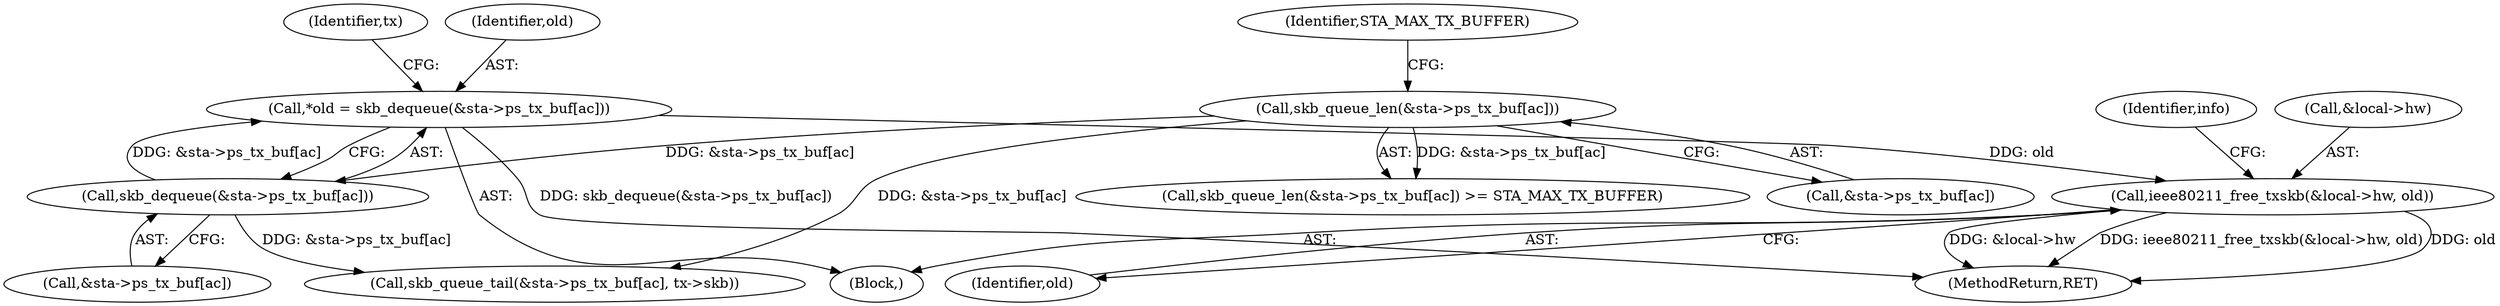 digraph "0_linux_1d147bfa64293b2723c4fec50922168658e613ba_1@pointer" {
"1000218" [label="(Call,*old = skb_dequeue(&sta->ps_tx_buf[ac]))"];
"1000220" [label="(Call,skb_dequeue(&sta->ps_tx_buf[ac]))"];
"1000208" [label="(Call,skb_queue_len(&sta->ps_tx_buf[ac]))"];
"1000238" [label="(Call,ieee80211_free_txskb(&local->hw, old))"];
"1000238" [label="(Call,ieee80211_free_txskb(&local->hw, old))"];
"1000215" [label="(Identifier,STA_MAX_TX_BUFFER)"];
"1000239" [label="(Call,&local->hw)"];
"1000229" [label="(Identifier,tx)"];
"1000280" [label="(Call,skb_queue_tail(&sta->ps_tx_buf[ac], tx->skb))"];
"1000207" [label="(Call,skb_queue_len(&sta->ps_tx_buf[ac]) >= STA_MAX_TX_BUFFER)"];
"1000218" [label="(Call,*old = skb_dequeue(&sta->ps_tx_buf[ac]))"];
"1000209" [label="(Call,&sta->ps_tx_buf[ac])"];
"1000243" [label="(Identifier,old)"];
"1000220" [label="(Call,skb_dequeue(&sta->ps_tx_buf[ac]))"];
"1000221" [label="(Call,&sta->ps_tx_buf[ac])"];
"1000219" [label="(Identifier,old)"];
"1000208" [label="(Call,skb_queue_len(&sta->ps_tx_buf[ac]))"];
"1000334" [label="(MethodReturn,RET)"];
"1000216" [label="(Block,)"];
"1000254" [label="(Identifier,info)"];
"1000218" -> "1000216"  [label="AST: "];
"1000218" -> "1000220"  [label="CFG: "];
"1000219" -> "1000218"  [label="AST: "];
"1000220" -> "1000218"  [label="AST: "];
"1000229" -> "1000218"  [label="CFG: "];
"1000218" -> "1000334"  [label="DDG: skb_dequeue(&sta->ps_tx_buf[ac])"];
"1000220" -> "1000218"  [label="DDG: &sta->ps_tx_buf[ac]"];
"1000218" -> "1000238"  [label="DDG: old"];
"1000220" -> "1000221"  [label="CFG: "];
"1000221" -> "1000220"  [label="AST: "];
"1000208" -> "1000220"  [label="DDG: &sta->ps_tx_buf[ac]"];
"1000220" -> "1000280"  [label="DDG: &sta->ps_tx_buf[ac]"];
"1000208" -> "1000207"  [label="AST: "];
"1000208" -> "1000209"  [label="CFG: "];
"1000209" -> "1000208"  [label="AST: "];
"1000215" -> "1000208"  [label="CFG: "];
"1000208" -> "1000207"  [label="DDG: &sta->ps_tx_buf[ac]"];
"1000208" -> "1000280"  [label="DDG: &sta->ps_tx_buf[ac]"];
"1000238" -> "1000216"  [label="AST: "];
"1000238" -> "1000243"  [label="CFG: "];
"1000239" -> "1000238"  [label="AST: "];
"1000243" -> "1000238"  [label="AST: "];
"1000254" -> "1000238"  [label="CFG: "];
"1000238" -> "1000334"  [label="DDG: &local->hw"];
"1000238" -> "1000334"  [label="DDG: ieee80211_free_txskb(&local->hw, old)"];
"1000238" -> "1000334"  [label="DDG: old"];
}
